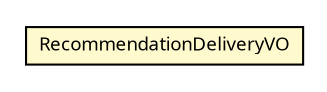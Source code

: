 #!/usr/local/bin/dot
#
# Class diagram 
# Generated by UMLGraph version R5_6 (http://www.umlgraph.org/)
#

digraph G {
	edge [fontname="Trebuchet MS",fontsize=10,labelfontname="Trebuchet MS",labelfontsize=10];
	node [fontname="Trebuchet MS",fontsize=10,shape=plaintext];
	nodesep=0.25;
	ranksep=0.5;
	// se.cambio.cds.controller.decisiondelivery.RecommendationDeliveryVO
	c284064 [label=<<table title="se.cambio.cds.controller.decisiondelivery.RecommendationDeliveryVO" border="0" cellborder="1" cellspacing="0" cellpadding="2" port="p" bgcolor="lemonChiffon" href="./RecommendationDeliveryVO.html">
		<tr><td><table border="0" cellspacing="0" cellpadding="1">
<tr><td align="center" balign="center"><font face="Trebuchet MS"> RecommendationDeliveryVO </font></td></tr>
		</table></td></tr>
		</table>>, URL="./RecommendationDeliveryVO.html", fontname="Trebuchet MS", fontcolor="black", fontsize=9.0];
}

